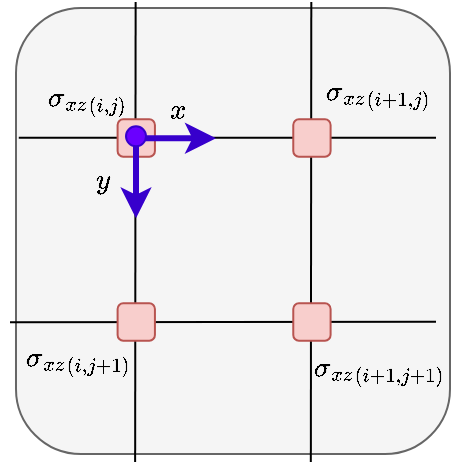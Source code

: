 <mxfile version="22.1.7" type="github">
  <diagram name="第 1 页" id="ytVl9bIwSj31jDskWyxF">
    <mxGraphModel dx="1314" dy="263" grid="0" gridSize="10" guides="1" tooltips="1" connect="1" arrows="1" fold="1" page="1" pageScale="1" pageWidth="827" pageHeight="1169" math="1" shadow="0">
      <root>
        <mxCell id="0" />
        <mxCell id="1" parent="0" />
        <mxCell id="hVE_uhket6KHbPChakAS-282" value="" style="group;rounded=1;" vertex="1" connectable="0" parent="1">
          <mxGeometry x="-423" y="870" width="220" height="230" as="geometry" />
        </mxCell>
        <mxCell id="hVE_uhket6KHbPChakAS-283" value="" style="rounded=1;whiteSpace=wrap;html=1;fillColor=#f5f5f5;fontColor=#333333;strokeColor=#666666;" vertex="1" parent="hVE_uhket6KHbPChakAS-282">
          <mxGeometry x="3" y="3" width="217" height="223" as="geometry" />
        </mxCell>
        <mxCell id="hVE_uhket6KHbPChakAS-284" value="" style="endArrow=none;html=1;rounded=1;" edge="1" parent="hVE_uhket6KHbPChakAS-282">
          <mxGeometry width="50" height="50" relative="1" as="geometry">
            <mxPoint x="4.392" y="67.85" as="sourcePoint" />
            <mxPoint x="213.0" y="67.85" as="targetPoint" />
          </mxGeometry>
        </mxCell>
        <mxCell id="hVE_uhket6KHbPChakAS-285" value="" style="endArrow=none;html=1;rounded=1;" edge="1" parent="hVE_uhket6KHbPChakAS-282">
          <mxGeometry width="50" height="50" relative="1" as="geometry">
            <mxPoint x="62.813" as="sourcePoint" />
            <mxPoint x="62.582" y="230.0" as="targetPoint" />
          </mxGeometry>
        </mxCell>
        <mxCell id="hVE_uhket6KHbPChakAS-286" value="" style="endArrow=none;html=1;rounded=1;" edge="1" parent="hVE_uhket6KHbPChakAS-282">
          <mxGeometry width="50" height="50" relative="1" as="geometry">
            <mxPoint x="150.648" as="sourcePoint" />
            <mxPoint x="150.418" y="230.0" as="targetPoint" />
          </mxGeometry>
        </mxCell>
        <mxCell id="hVE_uhket6KHbPChakAS-287" value="" style="endArrow=none;html=1;rounded=1;" edge="1" parent="hVE_uhket6KHbPChakAS-282">
          <mxGeometry width="50" height="50" relative="1" as="geometry">
            <mxPoint y="160.092" as="sourcePoint" />
            <mxPoint x="213.0" y="159.85" as="targetPoint" />
          </mxGeometry>
        </mxCell>
        <mxCell id="hVE_uhket6KHbPChakAS-288" value="" style="whiteSpace=wrap;html=1;aspect=fixed;fillColor=#f8cecc;strokeColor=#b85450;rounded=1;" vertex="1" parent="hVE_uhket6KHbPChakAS-282">
          <mxGeometry x="53.799" y="58.65" width="18.665" height="18.665" as="geometry" />
        </mxCell>
        <mxCell id="hVE_uhket6KHbPChakAS-289" value="" style="whiteSpace=wrap;html=1;aspect=fixed;fillColor=#f8cecc;strokeColor=#b85450;rounded=1;" vertex="1" parent="hVE_uhket6KHbPChakAS-282">
          <mxGeometry x="141.634" y="58.65" width="18.665" height="18.665" as="geometry" />
        </mxCell>
        <mxCell id="hVE_uhket6KHbPChakAS-290" value="" style="whiteSpace=wrap;html=1;aspect=fixed;fillColor=#f8cecc;strokeColor=#b85450;rounded=1;" vertex="1" parent="hVE_uhket6KHbPChakAS-282">
          <mxGeometry x="53.799" y="150.65" width="18.665" height="18.665" as="geometry" />
        </mxCell>
        <mxCell id="hVE_uhket6KHbPChakAS-291" value="" style="whiteSpace=wrap;html=1;aspect=fixed;fillColor=#f8cecc;strokeColor=#b85450;rounded=1;" vertex="1" parent="hVE_uhket6KHbPChakAS-282">
          <mxGeometry x="141.634" y="150.65" width="18.665" height="18.665" as="geometry" />
        </mxCell>
        <mxCell id="hVE_uhket6KHbPChakAS-292" value="$${\sigma_{xz}&lt;br&gt;}_{(i, j+1)}$$" style="text;html=1;strokeColor=none;fillColor=none;align=center;verticalAlign=middle;whiteSpace=wrap;rounded=1;" vertex="1" parent="hVE_uhket6KHbPChakAS-282">
          <mxGeometry x="13.0" y="169.31" width="43" height="20" as="geometry" />
        </mxCell>
        <mxCell id="hVE_uhket6KHbPChakAS-293" value="$${\sigma_{xz}&lt;br&gt;}_{(i+1, j+1)}$$" style="text;html=1;strokeColor=none;fillColor=none;align=center;verticalAlign=middle;whiteSpace=wrap;rounded=1;" vertex="1" parent="hVE_uhket6KHbPChakAS-282">
          <mxGeometry x="163" y="174.0" width="43" height="20" as="geometry" />
        </mxCell>
        <mxCell id="hVE_uhket6KHbPChakAS-294" value="$${\sigma_{xz}&lt;br&gt;}_{(i+1, j)}$$" style="text;html=1;strokeColor=none;fillColor=none;align=center;verticalAlign=middle;whiteSpace=wrap;rounded=1;" vertex="1" parent="hVE_uhket6KHbPChakAS-282">
          <mxGeometry x="163" y="35.65" width="43" height="20" as="geometry" />
        </mxCell>
        <mxCell id="hVE_uhket6KHbPChakAS-295" value="$${\sigma_{xz}&lt;br&gt;}_{(i, j)}$$" style="text;html=1;strokeColor=none;fillColor=none;align=center;verticalAlign=middle;whiteSpace=wrap;rounded=1;" vertex="1" parent="hVE_uhket6KHbPChakAS-282">
          <mxGeometry x="17.0" y="38.65" width="43" height="20" as="geometry" />
        </mxCell>
        <mxCell id="hVE_uhket6KHbPChakAS-296" value="" style="endArrow=classic;html=1;rounded=0;strokeWidth=3;fillColor=#6a00ff;strokeColor=#3700CC;" edge="1" parent="hVE_uhket6KHbPChakAS-282">
          <mxGeometry x="-0.667" width="50" height="50" relative="1" as="geometry">
            <mxPoint x="63" y="68.15" as="sourcePoint" />
            <mxPoint x="63" y="108.15" as="targetPoint" />
            <mxPoint as="offset" />
          </mxGeometry>
        </mxCell>
        <mxCell id="hVE_uhket6KHbPChakAS-297" value="" style="endArrow=classic;html=1;rounded=0;strokeWidth=3;fillColor=#6a00ff;strokeColor=#3700CC;" edge="1" parent="hVE_uhket6KHbPChakAS-282">
          <mxGeometry width="50" height="50" relative="1" as="geometry">
            <mxPoint x="63" y="68.15" as="sourcePoint" />
            <mxPoint x="103" y="68.15" as="targetPoint" />
          </mxGeometry>
        </mxCell>
        <mxCell id="hVE_uhket6KHbPChakAS-298" value="" style="ellipse;whiteSpace=wrap;html=1;aspect=fixed;fillColor=#6a00ff;fontColor=#ffffff;strokeColor=#3700CC;" vertex="1" parent="hVE_uhket6KHbPChakAS-282">
          <mxGeometry x="58" y="62.15" width="10" height="10" as="geometry" />
        </mxCell>
        <mxCell id="hVE_uhket6KHbPChakAS-299" value="$$x$$" style="text;html=1;strokeColor=none;fillColor=none;align=center;verticalAlign=middle;whiteSpace=wrap;rounded=0;" vertex="1" parent="hVE_uhket6KHbPChakAS-282">
          <mxGeometry x="54" y="38.65" width="60" height="30" as="geometry" />
        </mxCell>
        <mxCell id="hVE_uhket6KHbPChakAS-300" value="$$y$$" style="text;html=1;strokeColor=none;fillColor=none;align=center;verticalAlign=middle;whiteSpace=wrap;rounded=0;" vertex="1" parent="hVE_uhket6KHbPChakAS-282">
          <mxGeometry x="17" y="74.15" width="60" height="30" as="geometry" />
        </mxCell>
      </root>
    </mxGraphModel>
  </diagram>
</mxfile>
